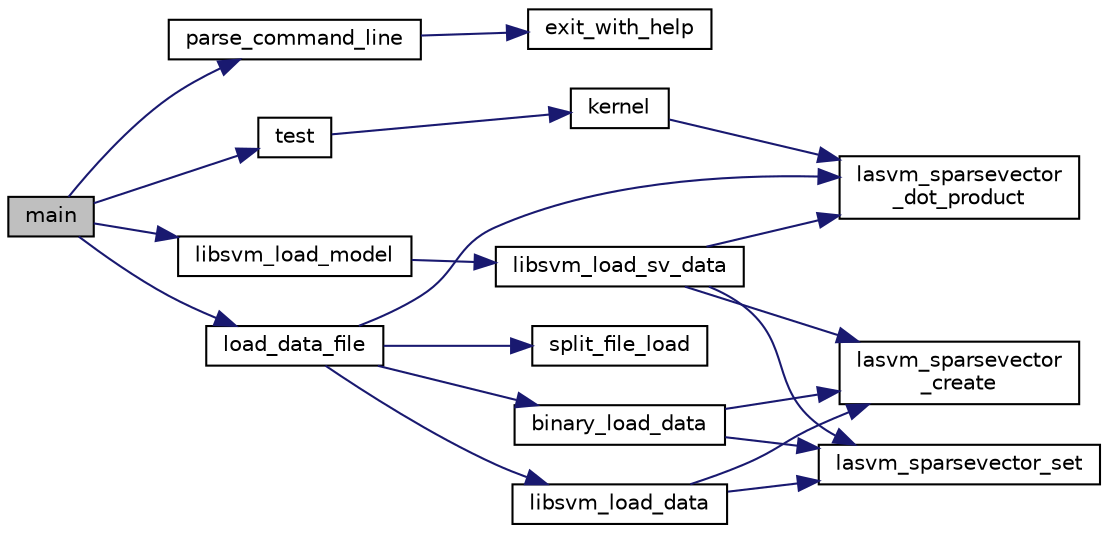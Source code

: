 digraph "main"
{
  edge [fontname="Helvetica",fontsize="10",labelfontname="Helvetica",labelfontsize="10"];
  node [fontname="Helvetica",fontsize="10",shape=record];
  rankdir="LR";
  Node1 [label="main",height=0.2,width=0.4,color="black", fillcolor="grey75", style="filled" fontcolor="black"];
  Node1 -> Node2 [color="midnightblue",fontsize="10",style="solid",fontname="Helvetica"];
  Node2 [label="parse_command_line",height=0.2,width=0.4,color="black", fillcolor="white", style="filled",URL="$la__test_8cpp.html#ab543cfaa5a8c3a4fe01deb78e2a02598"];
  Node2 -> Node3 [color="midnightblue",fontsize="10",style="solid",fontname="Helvetica"];
  Node3 [label="exit_with_help",height=0.2,width=0.4,color="black", fillcolor="white", style="filled",URL="$la__test_8cpp.html#a8bbbfc2cd5ea26b69d3b880c6f509e93"];
  Node1 -> Node4 [color="midnightblue",fontsize="10",style="solid",fontname="Helvetica"];
  Node4 [label="libsvm_load_model",height=0.2,width=0.4,color="black", fillcolor="white", style="filled",URL="$la__test_8cpp.html#a852d8409a0a7da8cd0a0cd1afb07e739"];
  Node4 -> Node5 [color="midnightblue",fontsize="10",style="solid",fontname="Helvetica"];
  Node5 [label="libsvm_load_sv_data",height=0.2,width=0.4,color="black", fillcolor="white", style="filled",URL="$la__test_8cpp.html#a567b9318e5e4b8987cddd4a11bafb18e"];
  Node5 -> Node6 [color="midnightblue",fontsize="10",style="solid",fontname="Helvetica"];
  Node6 [label="lasvm_sparsevector\l_create",height=0.2,width=0.4,color="black", fillcolor="white", style="filled",URL="$vector_8c.html#a16c3c9c0dbf9a02508ea613bcc6f390d"];
  Node5 -> Node7 [color="midnightblue",fontsize="10",style="solid",fontname="Helvetica"];
  Node7 [label="lasvm_sparsevector_set",height=0.2,width=0.4,color="black", fillcolor="white", style="filled",URL="$vector_8c.html#a45ddcb329a7772fcaa14b8f02aa29b41"];
  Node5 -> Node8 [color="midnightblue",fontsize="10",style="solid",fontname="Helvetica"];
  Node8 [label="lasvm_sparsevector\l_dot_product",height=0.2,width=0.4,color="black", fillcolor="white", style="filled",URL="$vector_8c.html#a87903fc116678cdff780b1d76c0e6555"];
  Node1 -> Node9 [color="midnightblue",fontsize="10",style="solid",fontname="Helvetica"];
  Node9 [label="load_data_file",height=0.2,width=0.4,color="black", fillcolor="white", style="filled",URL="$la__test_8cpp.html#af3934217b9fe8d07578136f00518f402"];
  Node9 -> Node10 [color="midnightblue",fontsize="10",style="solid",fontname="Helvetica"];
  Node10 [label="libsvm_load_data",height=0.2,width=0.4,color="black", fillcolor="white", style="filled",URL="$la__test_8cpp.html#a90d1123670c4debc7852273ca8477a52"];
  Node10 -> Node6 [color="midnightblue",fontsize="10",style="solid",fontname="Helvetica"];
  Node10 -> Node7 [color="midnightblue",fontsize="10",style="solid",fontname="Helvetica"];
  Node9 -> Node11 [color="midnightblue",fontsize="10",style="solid",fontname="Helvetica"];
  Node11 [label="binary_load_data",height=0.2,width=0.4,color="black", fillcolor="white", style="filled",URL="$la__test_8cpp.html#a1e8a8d830b07e1e2582531bfc4bf6d8d"];
  Node11 -> Node6 [color="midnightblue",fontsize="10",style="solid",fontname="Helvetica"];
  Node11 -> Node7 [color="midnightblue",fontsize="10",style="solid",fontname="Helvetica"];
  Node9 -> Node12 [color="midnightblue",fontsize="10",style="solid",fontname="Helvetica"];
  Node12 [label="split_file_load",height=0.2,width=0.4,color="black", fillcolor="white", style="filled",URL="$la__test_8cpp.html#a215ee43167eb7ec8c4ac0ea9c36e0dd4"];
  Node9 -> Node8 [color="midnightblue",fontsize="10",style="solid",fontname="Helvetica"];
  Node1 -> Node13 [color="midnightblue",fontsize="10",style="solid",fontname="Helvetica"];
  Node13 [label="test",height=0.2,width=0.4,color="black", fillcolor="white", style="filled",URL="$la__test_8cpp.html#a6df8f46894328374c94f1b10b8dc2e6b"];
  Node13 -> Node14 [color="midnightblue",fontsize="10",style="solid",fontname="Helvetica"];
  Node14 [label="kernel",height=0.2,width=0.4,color="black", fillcolor="white", style="filled",URL="$la__test_8cpp.html#a8d038c50a80216ddc72dfaa3b3042ba0"];
  Node14 -> Node8 [color="midnightblue",fontsize="10",style="solid",fontname="Helvetica"];
}
